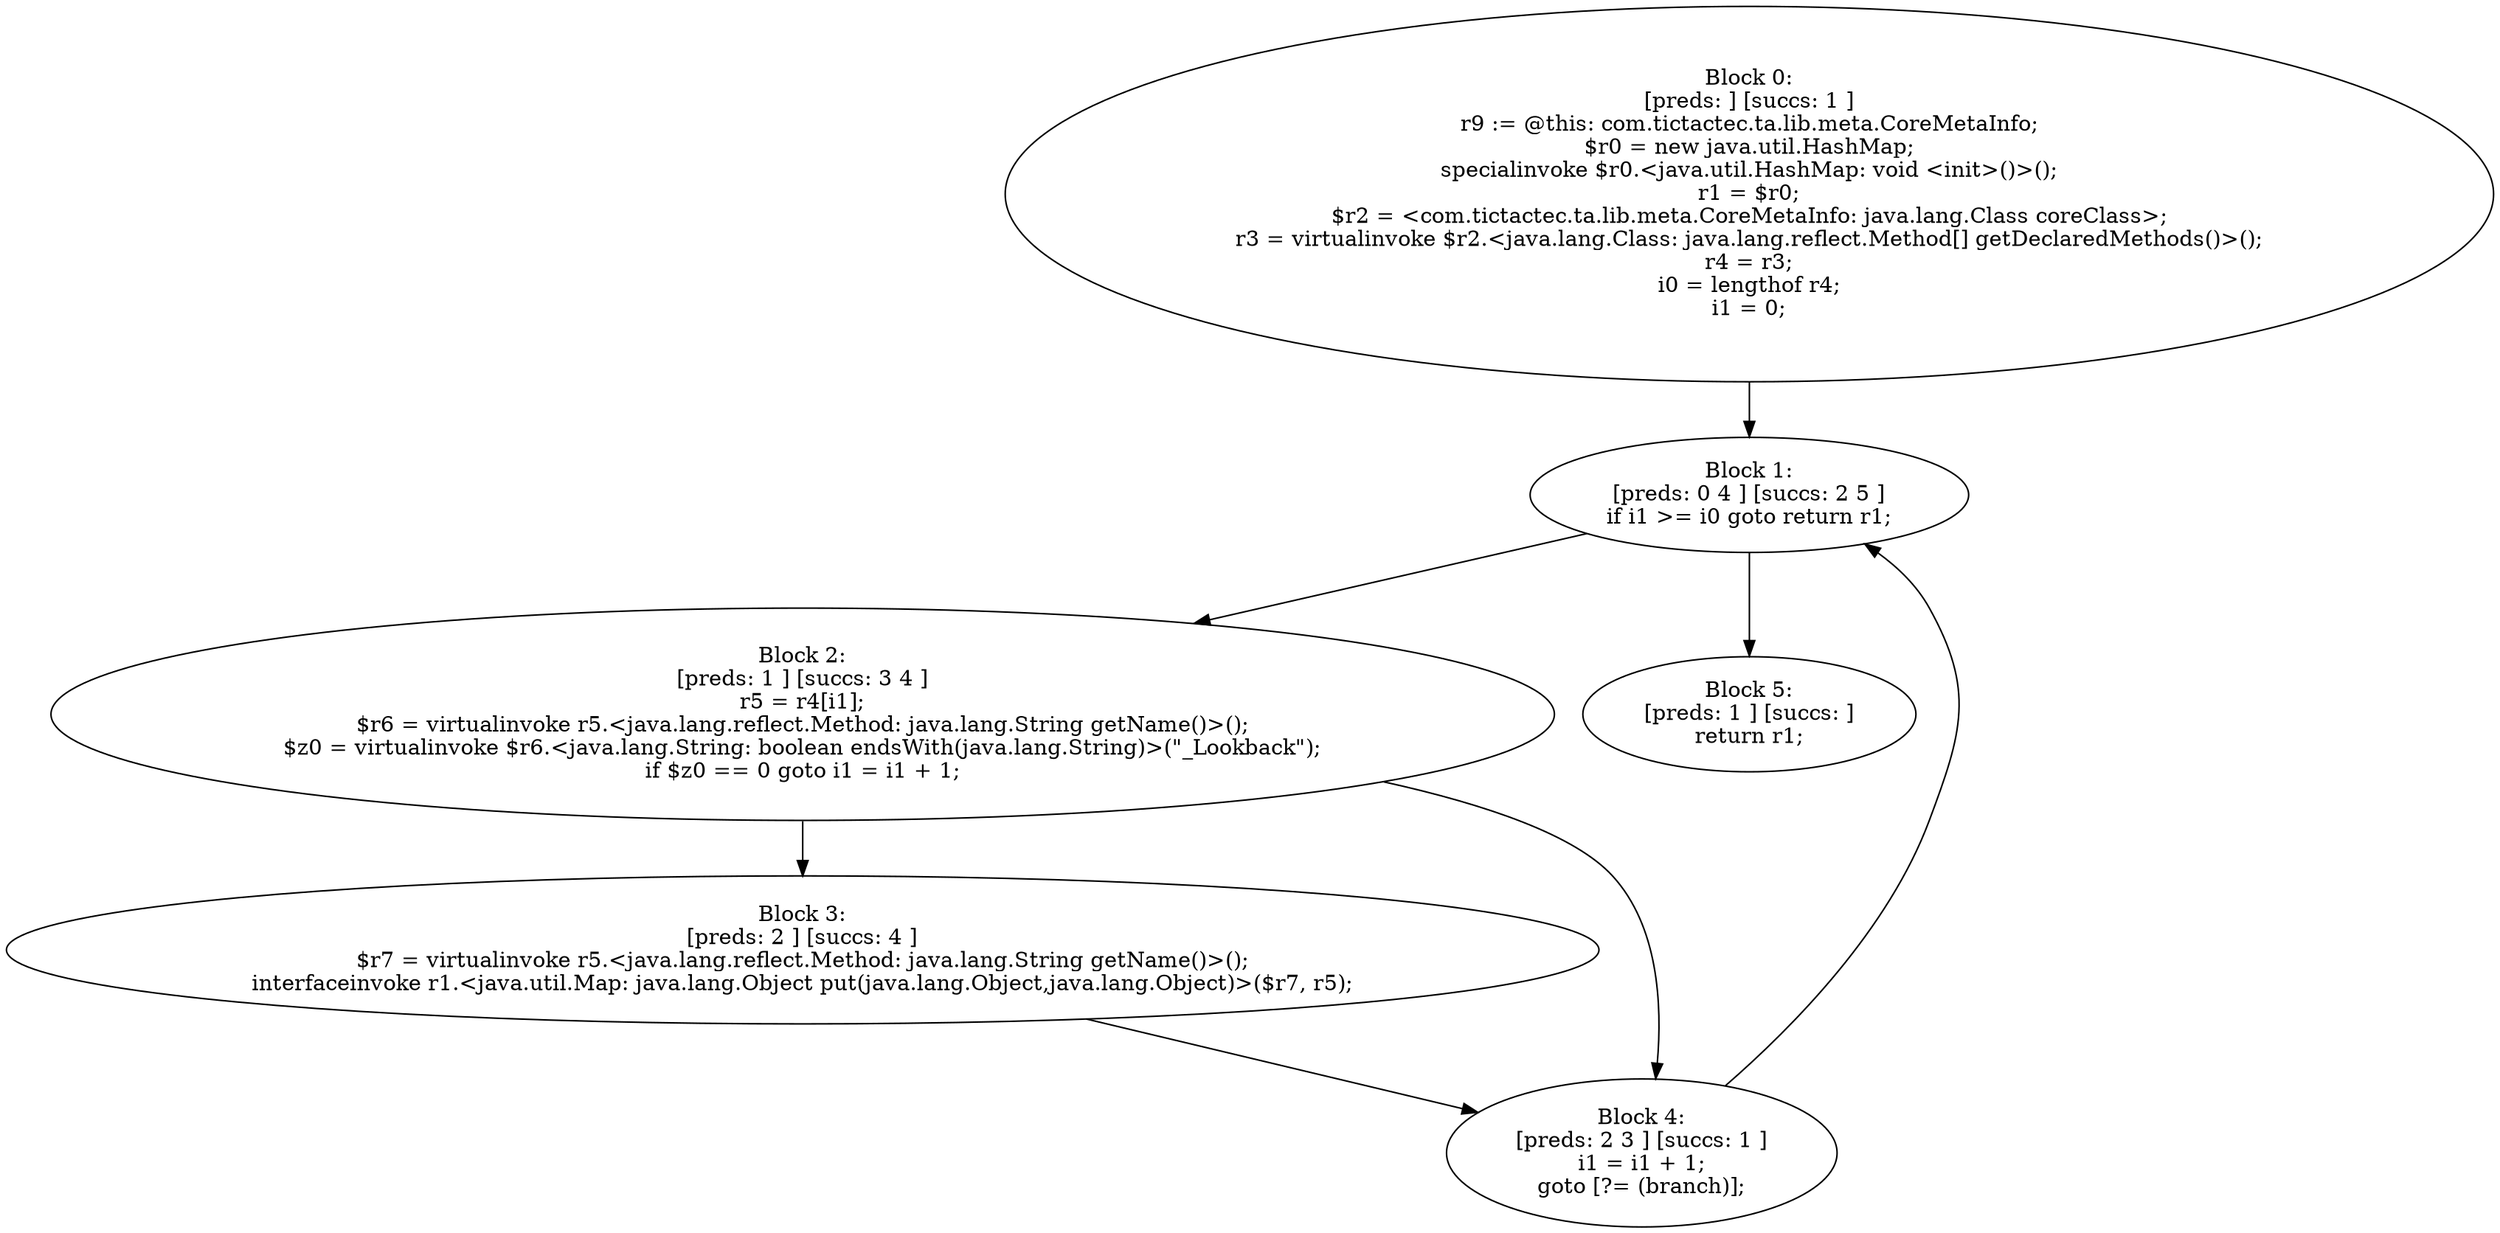 digraph "unitGraph" {
    "Block 0:
[preds: ] [succs: 1 ]
r9 := @this: com.tictactec.ta.lib.meta.CoreMetaInfo;
$r0 = new java.util.HashMap;
specialinvoke $r0.<java.util.HashMap: void <init>()>();
r1 = $r0;
$r2 = <com.tictactec.ta.lib.meta.CoreMetaInfo: java.lang.Class coreClass>;
r3 = virtualinvoke $r2.<java.lang.Class: java.lang.reflect.Method[] getDeclaredMethods()>();
r4 = r3;
i0 = lengthof r4;
i1 = 0;
"
    "Block 1:
[preds: 0 4 ] [succs: 2 5 ]
if i1 >= i0 goto return r1;
"
    "Block 2:
[preds: 1 ] [succs: 3 4 ]
r5 = r4[i1];
$r6 = virtualinvoke r5.<java.lang.reflect.Method: java.lang.String getName()>();
$z0 = virtualinvoke $r6.<java.lang.String: boolean endsWith(java.lang.String)>(\"_Lookback\");
if $z0 == 0 goto i1 = i1 + 1;
"
    "Block 3:
[preds: 2 ] [succs: 4 ]
$r7 = virtualinvoke r5.<java.lang.reflect.Method: java.lang.String getName()>();
interfaceinvoke r1.<java.util.Map: java.lang.Object put(java.lang.Object,java.lang.Object)>($r7, r5);
"
    "Block 4:
[preds: 2 3 ] [succs: 1 ]
i1 = i1 + 1;
goto [?= (branch)];
"
    "Block 5:
[preds: 1 ] [succs: ]
return r1;
"
    "Block 0:
[preds: ] [succs: 1 ]
r9 := @this: com.tictactec.ta.lib.meta.CoreMetaInfo;
$r0 = new java.util.HashMap;
specialinvoke $r0.<java.util.HashMap: void <init>()>();
r1 = $r0;
$r2 = <com.tictactec.ta.lib.meta.CoreMetaInfo: java.lang.Class coreClass>;
r3 = virtualinvoke $r2.<java.lang.Class: java.lang.reflect.Method[] getDeclaredMethods()>();
r4 = r3;
i0 = lengthof r4;
i1 = 0;
"->"Block 1:
[preds: 0 4 ] [succs: 2 5 ]
if i1 >= i0 goto return r1;
";
    "Block 1:
[preds: 0 4 ] [succs: 2 5 ]
if i1 >= i0 goto return r1;
"->"Block 2:
[preds: 1 ] [succs: 3 4 ]
r5 = r4[i1];
$r6 = virtualinvoke r5.<java.lang.reflect.Method: java.lang.String getName()>();
$z0 = virtualinvoke $r6.<java.lang.String: boolean endsWith(java.lang.String)>(\"_Lookback\");
if $z0 == 0 goto i1 = i1 + 1;
";
    "Block 1:
[preds: 0 4 ] [succs: 2 5 ]
if i1 >= i0 goto return r1;
"->"Block 5:
[preds: 1 ] [succs: ]
return r1;
";
    "Block 2:
[preds: 1 ] [succs: 3 4 ]
r5 = r4[i1];
$r6 = virtualinvoke r5.<java.lang.reflect.Method: java.lang.String getName()>();
$z0 = virtualinvoke $r6.<java.lang.String: boolean endsWith(java.lang.String)>(\"_Lookback\");
if $z0 == 0 goto i1 = i1 + 1;
"->"Block 3:
[preds: 2 ] [succs: 4 ]
$r7 = virtualinvoke r5.<java.lang.reflect.Method: java.lang.String getName()>();
interfaceinvoke r1.<java.util.Map: java.lang.Object put(java.lang.Object,java.lang.Object)>($r7, r5);
";
    "Block 2:
[preds: 1 ] [succs: 3 4 ]
r5 = r4[i1];
$r6 = virtualinvoke r5.<java.lang.reflect.Method: java.lang.String getName()>();
$z0 = virtualinvoke $r6.<java.lang.String: boolean endsWith(java.lang.String)>(\"_Lookback\");
if $z0 == 0 goto i1 = i1 + 1;
"->"Block 4:
[preds: 2 3 ] [succs: 1 ]
i1 = i1 + 1;
goto [?= (branch)];
";
    "Block 3:
[preds: 2 ] [succs: 4 ]
$r7 = virtualinvoke r5.<java.lang.reflect.Method: java.lang.String getName()>();
interfaceinvoke r1.<java.util.Map: java.lang.Object put(java.lang.Object,java.lang.Object)>($r7, r5);
"->"Block 4:
[preds: 2 3 ] [succs: 1 ]
i1 = i1 + 1;
goto [?= (branch)];
";
    "Block 4:
[preds: 2 3 ] [succs: 1 ]
i1 = i1 + 1;
goto [?= (branch)];
"->"Block 1:
[preds: 0 4 ] [succs: 2 5 ]
if i1 >= i0 goto return r1;
";
}
